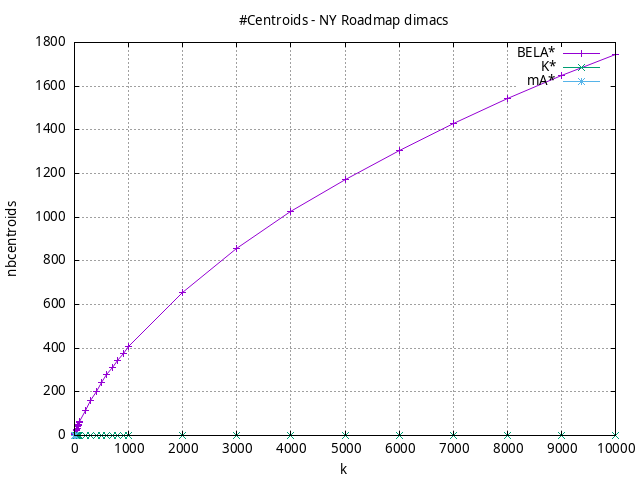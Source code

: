 #!/usr/bin/gnuplot
# -*- coding: utf-8 -*-
#
# results/roadmap/dimacs/NY/USA-road-d.NY.heuristic.nbcentroids.gnuplot
#
# Started on 01/09/2024 14:40:20
# Author: Carlos Linares López
set grid
set xlabel "k"
set ylabel "nbcentroids"

set title "#Centroids - NY Roadmap dimacs"

set terminal png enhanced font "Ariel,10"
set output 'USA-road-d.NY.heuristic.nbcentroids.png'

plot "-" title "BELA*"      with linesp, "-" title "K*"      with linesp, "-" title "mA*"      with linesp

	1 1.0
	2 1.57
	3 2.49
	4 3.05
	5 4.02
	6 4.59
	7 5.47
	8 6.02
	9 6.96
	10 7.52
	20 14.53
	30 21.24
	40 27.58
	50 34.09
	60 40.03
	70 45.92
	80 51.82
	90 57.57
	100 63.37
	200 114.52
	300 160.27
	400 202.32
	500 241.78
	600 277.27
	700 311.23
	800 343.97
	900 375.82
	1000 405.42
	2000 656.32
	3000 854.87
	4000 1024.75
	5000 1172.82
	6000 1306.15
	7000 1427.79
	8000 1541.85
	9000 1646.9
	10000 1746.6
end
	1 0.0
	2 0.0
	3 0.0
	4 0.0
	5 0.0
	6 0.0
	7 0.0
	8 0.0
	9 0.0
	10 0.0
	20 0.0
	30 0.0
	40 0.0
	50 0.0
	60 0.0
	70 0.0
	80 0.0
	90 0.0
	100 0.0
	200 0.0
	300 0.0
	400 0.0
	500 0.0
	600 0.0
	700 0.0
	800 0.0
	900 0.0
	1000 0.0
	2000 0.0
	3000 0.0
	4000 0.0
	5000 0.0
	6000 0.0
	7000 0.0
	8000 0.0
	9000 0.0
	10000 0.0
end
	1 0.0
	2 0.0
	3 0.0
	4 0.0
	5 0.0
	6 0.0
	7 0.0
	8 0.0
	9 0.0
	10 0.0
end
